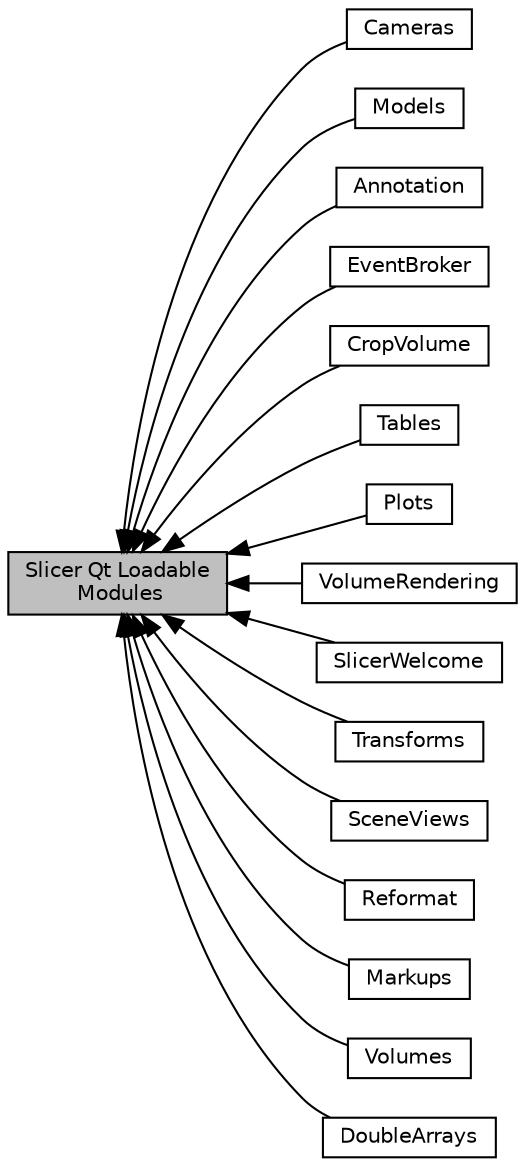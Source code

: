 digraph "Slicer Qt Loadable Modules"
{
  bgcolor="transparent";
  edge [fontname="Helvetica",fontsize="10",labelfontname="Helvetica",labelfontsize="10"];
  node [fontname="Helvetica",fontsize="10",shape=record];
  rankdir=LR;
  Node3 [label="Cameras",height=0.2,width=0.4,color="black",URL="$group__Slicer__QtModules__Cameras.html"];
  Node7 [label="Models",height=0.2,width=0.4,color="black",URL="$group__Slicer__QtModules__Models.html"];
  Node2 [label="Annotation",height=0.2,width=0.4,color="black",URL="$group__Slicer__QtModules__Annotation.html"];
  Node1 [label="EventBroker",height=0.2,width=0.4,color="black",URL="$group__Slicer__QtModules__EventBroker.html"];
  Node0 [label="Slicer Qt Loadable\l Modules",height=0.2,width=0.4,color="black", fillcolor="grey75", style="filled", fontcolor="black"];
  Node4 [label="CropVolume",height=0.2,width=0.4,color="black",URL="$group__Slicer__QtModules__CropVolume.html"];
  Node12 [label="Tables",height=0.2,width=0.4,color="black",URL="$group__Slicer__QtModules__Tables.html"];
  Node8 [label="Plots",height=0.2,width=0.4,color="black",URL="$group__Slicer__QtModules__Plots.html"];
  Node14 [label="VolumeRendering",height=0.2,width=0.4,color="black",URL="$group__Slicer__QtModules__VolumeRendering.html"];
  Node11 [label="SlicerWelcome",height=0.2,width=0.4,color="black",URL="$group__Slicer__QtModules__SlicerWelcome.html"];
  Node13 [label="Transforms",height=0.2,width=0.4,color="black",URL="$group__Slicer__QtModules__Transforms.html"];
  Node10 [label="SceneViews",height=0.2,width=0.4,color="black",URL="$group__Slicer__QtModules__SceneViews.html"];
  Node9 [label="Reformat",height=0.2,width=0.4,color="black",URL="$group__Slicer__QtModules__Reformat.html"];
  Node6 [label="Markups",height=0.2,width=0.4,color="black",URL="$group__Slicer__QtModules__Markups.html"];
  Node15 [label="Volumes",height=0.2,width=0.4,color="black",URL="$group__Slicer__QtModules__Volumes.html"];
  Node5 [label="DoubleArrays",height=0.2,width=0.4,color="black",URL="$group__Slicer__QtModules__DoubleArrays.html"];
  Node0->Node1 [shape=plaintext, dir="back", style="solid"];
  Node0->Node2 [shape=plaintext, dir="back", style="solid"];
  Node0->Node3 [shape=plaintext, dir="back", style="solid"];
  Node0->Node4 [shape=plaintext, dir="back", style="solid"];
  Node0->Node5 [shape=plaintext, dir="back", style="solid"];
  Node0->Node6 [shape=plaintext, dir="back", style="solid"];
  Node0->Node7 [shape=plaintext, dir="back", style="solid"];
  Node0->Node8 [shape=plaintext, dir="back", style="solid"];
  Node0->Node9 [shape=plaintext, dir="back", style="solid"];
  Node0->Node10 [shape=plaintext, dir="back", style="solid"];
  Node0->Node11 [shape=plaintext, dir="back", style="solid"];
  Node0->Node12 [shape=plaintext, dir="back", style="solid"];
  Node0->Node13 [shape=plaintext, dir="back", style="solid"];
  Node0->Node14 [shape=plaintext, dir="back", style="solid"];
  Node0->Node15 [shape=plaintext, dir="back", style="solid"];
}
